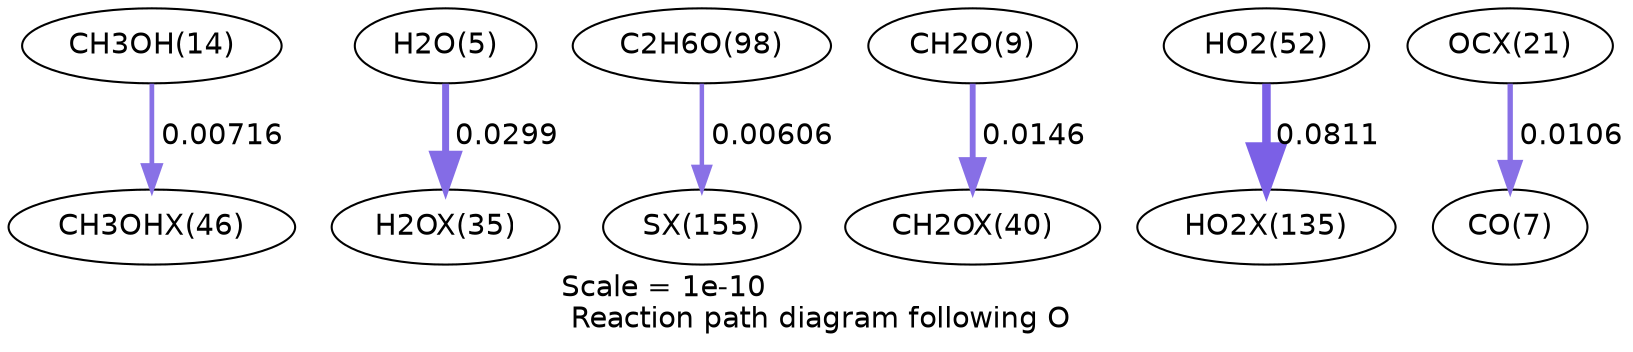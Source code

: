 digraph reaction_paths {
center=1;
s16 -> s61[fontname="Helvetica", penwidth=2.27, arrowsize=1.14, color="0.7, 0.507, 0.9"
, label=" 0.00716"];
s7 -> s50[fontname="Helvetica", penwidth=3.35, arrowsize=1.68, color="0.7, 0.53, 0.9"
, label=" 0.0299"];
s26 -> s75[fontname="Helvetica", penwidth=2.15, arrowsize=1.07, color="0.7, 0.506, 0.9"
, label=" 0.00606"];
s11 -> s55[fontname="Helvetica", penwidth=2.81, arrowsize=1.4, color="0.7, 0.515, 0.9"
, label=" 0.0146"];
s21 -> s68[fontname="Helvetica", penwidth=4.1, arrowsize=2.05, color="0.7, 0.581, 0.9"
, label=" 0.0811"];
s41 -> s9[fontname="Helvetica", penwidth=2.57, arrowsize=1.28, color="0.7, 0.511, 0.9"
, label=" 0.0106"];
s7 [ fontname="Helvetica", label="H2O(5)"];
s9 [ fontname="Helvetica", label="CO(7)"];
s11 [ fontname="Helvetica", label="CH2O(9)"];
s16 [ fontname="Helvetica", label="CH3OH(14)"];
s21 [ fontname="Helvetica", label="HO2(52)"];
s26 [ fontname="Helvetica", label="C2H6O(98)"];
s41 [ fontname="Helvetica", label="OCX(21)"];
s50 [ fontname="Helvetica", label="H2OX(35)"];
s55 [ fontname="Helvetica", label="CH2OX(40)"];
s61 [ fontname="Helvetica", label="CH3OHX(46)"];
s68 [ fontname="Helvetica", label="HO2X(135)"];
s75 [ fontname="Helvetica", label="SX(155)"];
 label = "Scale = 1e-10\l Reaction path diagram following O";
 fontname = "Helvetica";
}
